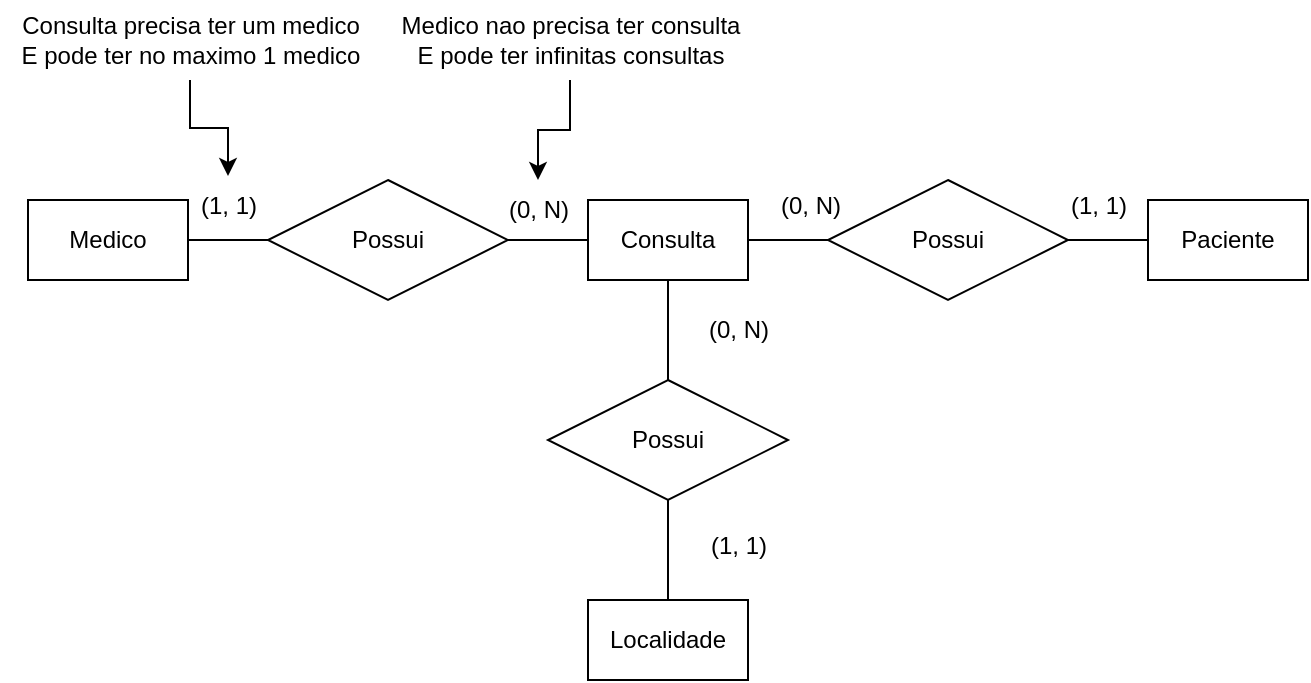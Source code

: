 <mxfile version="26.2.4" pages="3">
  <diagram name="Modelo Conceitual " id="J8-NPSaki1q0BmcJZ0uH">
    <mxGraphModel dx="1044" dy="608" grid="1" gridSize="10" guides="1" tooltips="1" connect="1" arrows="1" fold="1" page="1" pageScale="1" pageWidth="827" pageHeight="1169" math="0" shadow="0">
      <root>
        <mxCell id="0" />
        <mxCell id="1" parent="0" />
        <mxCell id="csv1PI0MtgJF5nKX8j9s-2" value="Medico" style="whiteSpace=wrap;html=1;align=center;" parent="1" vertex="1">
          <mxGeometry x="94" y="210" width="80" height="40" as="geometry" />
        </mxCell>
        <mxCell id="csv1PI0MtgJF5nKX8j9s-4" value="Paciente" style="whiteSpace=wrap;html=1;align=center;" parent="1" vertex="1">
          <mxGeometry x="654" y="210" width="80" height="40" as="geometry" />
        </mxCell>
        <mxCell id="csv1PI0MtgJF5nKX8j9s-10" value="" style="edgeStyle=orthogonalEdgeStyle;rounded=0;orthogonalLoop=1;jettySize=auto;html=1;endArrow=none;startFill=0;" parent="1" source="csv1PI0MtgJF5nKX8j9s-5" target="csv1PI0MtgJF5nKX8j9s-7" edge="1">
          <mxGeometry relative="1" as="geometry" />
        </mxCell>
        <mxCell id="csv1PI0MtgJF5nKX8j9s-16" value="" style="edgeStyle=orthogonalEdgeStyle;rounded=0;orthogonalLoop=1;jettySize=auto;html=1;endArrow=none;startFill=0;" parent="1" source="csv1PI0MtgJF5nKX8j9s-5" target="csv1PI0MtgJF5nKX8j9s-14" edge="1">
          <mxGeometry relative="1" as="geometry" />
        </mxCell>
        <mxCell id="csv1PI0MtgJF5nKX8j9s-5" value="Consulta" style="whiteSpace=wrap;html=1;align=center;" parent="1" vertex="1">
          <mxGeometry x="374" y="210" width="80" height="40" as="geometry" />
        </mxCell>
        <mxCell id="csv1PI0MtgJF5nKX8j9s-19" value="" style="edgeStyle=orthogonalEdgeStyle;rounded=0;orthogonalLoop=1;jettySize=auto;html=1;endArrow=none;startFill=0;" parent="1" source="csv1PI0MtgJF5nKX8j9s-6" target="csv1PI0MtgJF5nKX8j9s-18" edge="1">
          <mxGeometry relative="1" as="geometry" />
        </mxCell>
        <mxCell id="csv1PI0MtgJF5nKX8j9s-6" value="Localidade" style="whiteSpace=wrap;html=1;align=center;" parent="1" vertex="1">
          <mxGeometry x="374" y="410" width="80" height="40" as="geometry" />
        </mxCell>
        <mxCell id="csv1PI0MtgJF5nKX8j9s-11" value="" style="edgeStyle=orthogonalEdgeStyle;rounded=0;orthogonalLoop=1;jettySize=auto;html=1;endArrow=none;startFill=0;endFill=1;" parent="1" source="csv1PI0MtgJF5nKX8j9s-7" target="csv1PI0MtgJF5nKX8j9s-2" edge="1">
          <mxGeometry relative="1" as="geometry" />
        </mxCell>
        <mxCell id="csv1PI0MtgJF5nKX8j9s-7" value="Possui" style="shape=rhombus;perimeter=rhombusPerimeter;whiteSpace=wrap;html=1;align=center;" parent="1" vertex="1">
          <mxGeometry x="214" y="200" width="120" height="60" as="geometry" />
        </mxCell>
        <mxCell id="csv1PI0MtgJF5nKX8j9s-17" value="" style="edgeStyle=orthogonalEdgeStyle;rounded=0;orthogonalLoop=1;jettySize=auto;html=1;endArrow=none;startFill=0;" parent="1" source="csv1PI0MtgJF5nKX8j9s-14" target="csv1PI0MtgJF5nKX8j9s-4" edge="1">
          <mxGeometry relative="1" as="geometry" />
        </mxCell>
        <mxCell id="csv1PI0MtgJF5nKX8j9s-14" value="Possui" style="shape=rhombus;perimeter=rhombusPerimeter;whiteSpace=wrap;html=1;align=center;" parent="1" vertex="1">
          <mxGeometry x="494" y="200" width="120" height="60" as="geometry" />
        </mxCell>
        <mxCell id="csv1PI0MtgJF5nKX8j9s-15" style="edgeStyle=orthogonalEdgeStyle;rounded=0;orthogonalLoop=1;jettySize=auto;html=1;exitX=0.5;exitY=1;exitDx=0;exitDy=0;" parent="1" source="csv1PI0MtgJF5nKX8j9s-4" target="csv1PI0MtgJF5nKX8j9s-4" edge="1">
          <mxGeometry relative="1" as="geometry" />
        </mxCell>
        <mxCell id="csv1PI0MtgJF5nKX8j9s-20" value="" style="edgeStyle=orthogonalEdgeStyle;rounded=0;orthogonalLoop=1;jettySize=auto;html=1;endArrow=none;startFill=0;" parent="1" source="csv1PI0MtgJF5nKX8j9s-18" target="csv1PI0MtgJF5nKX8j9s-5" edge="1">
          <mxGeometry relative="1" as="geometry" />
        </mxCell>
        <mxCell id="csv1PI0MtgJF5nKX8j9s-18" value="Possui" style="shape=rhombus;perimeter=rhombusPerimeter;whiteSpace=wrap;html=1;align=center;" parent="1" vertex="1">
          <mxGeometry x="354" y="300" width="120" height="60" as="geometry" />
        </mxCell>
        <mxCell id="csv1PI0MtgJF5nKX8j9s-22" value="(1, 1)" style="text;html=1;align=center;verticalAlign=middle;resizable=0;points=[];autosize=1;strokeColor=none;fillColor=none;" parent="1" vertex="1">
          <mxGeometry x="169" y="198" width="50" height="30" as="geometry" />
        </mxCell>
        <mxCell id="csv1PI0MtgJF5nKX8j9s-23" value="(0, N)" style="text;html=1;align=center;verticalAlign=middle;resizable=0;points=[];autosize=1;strokeColor=none;fillColor=none;" parent="1" vertex="1">
          <mxGeometry x="324" y="200" width="50" height="30" as="geometry" />
        </mxCell>
        <mxCell id="-IH-O-VBfvxkXktAvxhu-2" value="" style="edgeStyle=orthogonalEdgeStyle;rounded=0;orthogonalLoop=1;jettySize=auto;html=1;" edge="1" parent="1" source="csv1PI0MtgJF5nKX8j9s-24" target="csv1PI0MtgJF5nKX8j9s-22">
          <mxGeometry relative="1" as="geometry" />
        </mxCell>
        <mxCell id="csv1PI0MtgJF5nKX8j9s-24" value="Consulta precisa ter um medico&lt;div&gt;E pode ter no maximo 1 medico&lt;/div&gt;" style="text;html=1;align=center;verticalAlign=middle;resizable=0;points=[];autosize=1;strokeColor=none;fillColor=none;" parent="1" vertex="1">
          <mxGeometry x="80" y="110" width="190" height="40" as="geometry" />
        </mxCell>
        <mxCell id="-IH-O-VBfvxkXktAvxhu-4" value="" style="edgeStyle=orthogonalEdgeStyle;rounded=0;orthogonalLoop=1;jettySize=auto;html=1;" edge="1" parent="1" source="csv1PI0MtgJF5nKX8j9s-25" target="csv1PI0MtgJF5nKX8j9s-23">
          <mxGeometry relative="1" as="geometry" />
        </mxCell>
        <mxCell id="csv1PI0MtgJF5nKX8j9s-25" value="Medico nao precisa ter consulta&lt;div&gt;E pode ter infinitas consultas&lt;/div&gt;" style="text;html=1;align=center;verticalAlign=middle;resizable=0;points=[];autosize=1;strokeColor=none;fillColor=none;" parent="1" vertex="1">
          <mxGeometry x="270" y="110" width="190" height="40" as="geometry" />
        </mxCell>
        <mxCell id="csv1PI0MtgJF5nKX8j9s-26" value="(1, 1)" style="text;html=1;align=center;verticalAlign=middle;resizable=0;points=[];autosize=1;strokeColor=none;fillColor=none;" parent="1" vertex="1">
          <mxGeometry x="604" y="198" width="50" height="30" as="geometry" />
        </mxCell>
        <mxCell id="csv1PI0MtgJF5nKX8j9s-28" value="(0, N)" style="text;html=1;align=center;verticalAlign=middle;resizable=0;points=[];autosize=1;strokeColor=none;fillColor=none;" parent="1" vertex="1">
          <mxGeometry x="460" y="198" width="50" height="30" as="geometry" />
        </mxCell>
        <mxCell id="csv1PI0MtgJF5nKX8j9s-29" value="(0, N)" style="text;html=1;align=center;verticalAlign=middle;resizable=0;points=[];autosize=1;strokeColor=none;fillColor=none;" parent="1" vertex="1">
          <mxGeometry x="424" y="260" width="50" height="30" as="geometry" />
        </mxCell>
        <mxCell id="csv1PI0MtgJF5nKX8j9s-30" value="(1, 1)" style="text;html=1;align=center;verticalAlign=middle;resizable=0;points=[];autosize=1;strokeColor=none;fillColor=none;" parent="1" vertex="1">
          <mxGeometry x="424" y="368" width="50" height="30" as="geometry" />
        </mxCell>
      </root>
    </mxGraphModel>
  </diagram>
  <diagram id="7_J1uimldzyK4QimDBlw" name="Modelo Lógico ">
    <mxGraphModel dx="1044" dy="608" grid="1" gridSize="10" guides="1" tooltips="1" connect="1" arrows="1" fold="1" page="1" pageScale="1" pageWidth="827" pageHeight="1169" math="0" shadow="0">
      <root>
        <mxCell id="0" />
        <mxCell id="1" parent="0" />
        <mxCell id="QOFt4ww9GOo5o9IArMJ1-1" value="Medico" style="shape=table;startSize=30;container=1;collapsible=1;childLayout=tableLayout;fixedRows=1;rowLines=0;fontStyle=1;align=center;resizeLast=1;html=1;" parent="1" vertex="1">
          <mxGeometry x="40" y="40" width="200" height="180" as="geometry" />
        </mxCell>
        <mxCell id="QOFt4ww9GOo5o9IArMJ1-2" value="" style="shape=tableRow;horizontal=0;startSize=0;swimlaneHead=0;swimlaneBody=0;fillColor=none;collapsible=0;dropTarget=0;points=[[0,0.5],[1,0.5]];portConstraint=eastwest;top=0;left=0;right=0;bottom=1;" parent="QOFt4ww9GOo5o9IArMJ1-1" vertex="1">
          <mxGeometry y="30" width="200" height="30" as="geometry" />
        </mxCell>
        <mxCell id="QOFt4ww9GOo5o9IArMJ1-3" value="PK" style="shape=partialRectangle;connectable=0;fillColor=none;top=0;left=0;bottom=0;right=0;fontStyle=1;overflow=hidden;whiteSpace=wrap;html=1;" parent="QOFt4ww9GOo5o9IArMJ1-2" vertex="1">
          <mxGeometry width="30" height="30" as="geometry">
            <mxRectangle width="30" height="30" as="alternateBounds" />
          </mxGeometry>
        </mxCell>
        <mxCell id="QOFt4ww9GOo5o9IArMJ1-4" value="IDMedico" style="shape=partialRectangle;connectable=0;fillColor=none;top=0;left=0;bottom=0;right=0;align=left;spacingLeft=6;fontStyle=5;overflow=hidden;whiteSpace=wrap;html=1;" parent="QOFt4ww9GOo5o9IArMJ1-2" vertex="1">
          <mxGeometry x="30" width="170" height="30" as="geometry">
            <mxRectangle width="170" height="30" as="alternateBounds" />
          </mxGeometry>
        </mxCell>
        <mxCell id="QOFt4ww9GOo5o9IArMJ1-5" value="" style="shape=tableRow;horizontal=0;startSize=0;swimlaneHead=0;swimlaneBody=0;fillColor=none;collapsible=0;dropTarget=0;points=[[0,0.5],[1,0.5]];portConstraint=eastwest;top=0;left=0;right=0;bottom=0;" parent="QOFt4ww9GOo5o9IArMJ1-1" vertex="1">
          <mxGeometry y="60" width="200" height="30" as="geometry" />
        </mxCell>
        <mxCell id="QOFt4ww9GOo5o9IArMJ1-6" value="" style="shape=partialRectangle;connectable=0;fillColor=none;top=0;left=0;bottom=0;right=0;editable=1;overflow=hidden;whiteSpace=wrap;html=1;" parent="QOFt4ww9GOo5o9IArMJ1-5" vertex="1">
          <mxGeometry width="30" height="30" as="geometry">
            <mxRectangle width="30" height="30" as="alternateBounds" />
          </mxGeometry>
        </mxCell>
        <mxCell id="QOFt4ww9GOo5o9IArMJ1-7" value="Nome&lt;span style=&quot;white-space: pre;&quot;&gt;&#x9;&lt;/span&gt;" style="shape=partialRectangle;connectable=0;fillColor=none;top=0;left=0;bottom=0;right=0;align=left;spacingLeft=6;overflow=hidden;whiteSpace=wrap;html=1;" parent="QOFt4ww9GOo5o9IArMJ1-5" vertex="1">
          <mxGeometry x="30" width="170" height="30" as="geometry">
            <mxRectangle width="170" height="30" as="alternateBounds" />
          </mxGeometry>
        </mxCell>
        <mxCell id="QOFt4ww9GOo5o9IArMJ1-8" value="" style="shape=tableRow;horizontal=0;startSize=0;swimlaneHead=0;swimlaneBody=0;fillColor=none;collapsible=0;dropTarget=0;points=[[0,0.5],[1,0.5]];portConstraint=eastwest;top=0;left=0;right=0;bottom=0;" parent="QOFt4ww9GOo5o9IArMJ1-1" vertex="1">
          <mxGeometry y="90" width="200" height="30" as="geometry" />
        </mxCell>
        <mxCell id="QOFt4ww9GOo5o9IArMJ1-9" value="" style="shape=partialRectangle;connectable=0;fillColor=none;top=0;left=0;bottom=0;right=0;editable=1;overflow=hidden;whiteSpace=wrap;html=1;" parent="QOFt4ww9GOo5o9IArMJ1-8" vertex="1">
          <mxGeometry width="30" height="30" as="geometry">
            <mxRectangle width="30" height="30" as="alternateBounds" />
          </mxGeometry>
        </mxCell>
        <mxCell id="QOFt4ww9GOo5o9IArMJ1-10" value="CRM" style="shape=partialRectangle;connectable=0;fillColor=none;top=0;left=0;bottom=0;right=0;align=left;spacingLeft=6;overflow=hidden;whiteSpace=wrap;html=1;" parent="QOFt4ww9GOo5o9IArMJ1-8" vertex="1">
          <mxGeometry x="30" width="170" height="30" as="geometry">
            <mxRectangle width="170" height="30" as="alternateBounds" />
          </mxGeometry>
        </mxCell>
        <mxCell id="QOFt4ww9GOo5o9IArMJ1-11" value="" style="shape=tableRow;horizontal=0;startSize=0;swimlaneHead=0;swimlaneBody=0;fillColor=none;collapsible=0;dropTarget=0;points=[[0,0.5],[1,0.5]];portConstraint=eastwest;top=0;left=0;right=0;bottom=0;" parent="QOFt4ww9GOo5o9IArMJ1-1" vertex="1">
          <mxGeometry y="120" width="200" height="30" as="geometry" />
        </mxCell>
        <mxCell id="QOFt4ww9GOo5o9IArMJ1-12" value="" style="shape=partialRectangle;connectable=0;fillColor=none;top=0;left=0;bottom=0;right=0;editable=1;overflow=hidden;whiteSpace=wrap;html=1;" parent="QOFt4ww9GOo5o9IArMJ1-11" vertex="1">
          <mxGeometry width="30" height="30" as="geometry">
            <mxRectangle width="30" height="30" as="alternateBounds" />
          </mxGeometry>
        </mxCell>
        <mxCell id="QOFt4ww9GOo5o9IArMJ1-13" value="Especialidade" style="shape=partialRectangle;connectable=0;fillColor=none;top=0;left=0;bottom=0;right=0;align=left;spacingLeft=6;overflow=hidden;whiteSpace=wrap;html=1;" parent="QOFt4ww9GOo5o9IArMJ1-11" vertex="1">
          <mxGeometry x="30" width="170" height="30" as="geometry">
            <mxRectangle width="170" height="30" as="alternateBounds" />
          </mxGeometry>
        </mxCell>
        <mxCell id="QOFt4ww9GOo5o9IArMJ1-40" value="" style="shape=tableRow;horizontal=0;startSize=0;swimlaneHead=0;swimlaneBody=0;fillColor=none;collapsible=0;dropTarget=0;points=[[0,0.5],[1,0.5]];portConstraint=eastwest;top=0;left=0;right=0;bottom=0;" parent="QOFt4ww9GOo5o9IArMJ1-1" vertex="1">
          <mxGeometry y="150" width="200" height="30" as="geometry" />
        </mxCell>
        <mxCell id="QOFt4ww9GOo5o9IArMJ1-41" value="" style="shape=partialRectangle;connectable=0;fillColor=none;top=0;left=0;bottom=0;right=0;editable=1;overflow=hidden;whiteSpace=wrap;html=1;" parent="QOFt4ww9GOo5o9IArMJ1-40" vertex="1">
          <mxGeometry width="30" height="30" as="geometry">
            <mxRectangle width="30" height="30" as="alternateBounds" />
          </mxGeometry>
        </mxCell>
        <mxCell id="QOFt4ww9GOo5o9IArMJ1-42" value="HorarioTrabalho" style="shape=partialRectangle;connectable=0;fillColor=none;top=0;left=0;bottom=0;right=0;align=left;spacingLeft=6;overflow=hidden;whiteSpace=wrap;html=1;" parent="QOFt4ww9GOo5o9IArMJ1-40" vertex="1">
          <mxGeometry x="30" width="170" height="30" as="geometry">
            <mxRectangle width="170" height="30" as="alternateBounds" />
          </mxGeometry>
        </mxCell>
        <mxCell id="QOFt4ww9GOo5o9IArMJ1-139" value="Consulta" style="shape=table;startSize=30;container=1;collapsible=1;childLayout=tableLayout;fixedRows=1;rowLines=0;fontStyle=1;align=center;resizeLast=1;html=1;" parent="1" vertex="1">
          <mxGeometry x="313" y="40" width="200" height="210" as="geometry" />
        </mxCell>
        <mxCell id="QOFt4ww9GOo5o9IArMJ1-140" value="" style="shape=tableRow;horizontal=0;startSize=0;swimlaneHead=0;swimlaneBody=0;fillColor=none;collapsible=0;dropTarget=0;points=[[0,0.5],[1,0.5]];portConstraint=eastwest;top=0;left=0;right=0;bottom=1;" parent="QOFt4ww9GOo5o9IArMJ1-139" vertex="1">
          <mxGeometry y="30" width="200" height="30" as="geometry" />
        </mxCell>
        <mxCell id="QOFt4ww9GOo5o9IArMJ1-141" value="PK" style="shape=partialRectangle;connectable=0;fillColor=none;top=0;left=0;bottom=0;right=0;fontStyle=1;overflow=hidden;whiteSpace=wrap;html=1;" parent="QOFt4ww9GOo5o9IArMJ1-140" vertex="1">
          <mxGeometry width="30" height="30" as="geometry">
            <mxRectangle width="30" height="30" as="alternateBounds" />
          </mxGeometry>
        </mxCell>
        <mxCell id="QOFt4ww9GOo5o9IArMJ1-142" value="IDConsulta" style="shape=partialRectangle;connectable=0;fillColor=none;top=0;left=0;bottom=0;right=0;align=left;spacingLeft=6;fontStyle=5;overflow=hidden;whiteSpace=wrap;html=1;" parent="QOFt4ww9GOo5o9IArMJ1-140" vertex="1">
          <mxGeometry x="30" width="170" height="30" as="geometry">
            <mxRectangle width="170" height="30" as="alternateBounds" />
          </mxGeometry>
        </mxCell>
        <mxCell id="QOFt4ww9GOo5o9IArMJ1-143" value="" style="shape=tableRow;horizontal=0;startSize=0;swimlaneHead=0;swimlaneBody=0;fillColor=none;collapsible=0;dropTarget=0;points=[[0,0.5],[1,0.5]];portConstraint=eastwest;top=0;left=0;right=0;bottom=0;" parent="QOFt4ww9GOo5o9IArMJ1-139" vertex="1">
          <mxGeometry y="60" width="200" height="30" as="geometry" />
        </mxCell>
        <mxCell id="QOFt4ww9GOo5o9IArMJ1-144" value="" style="shape=partialRectangle;connectable=0;fillColor=none;top=0;left=0;bottom=0;right=0;editable=1;overflow=hidden;whiteSpace=wrap;html=1;" parent="QOFt4ww9GOo5o9IArMJ1-143" vertex="1">
          <mxGeometry width="30" height="30" as="geometry">
            <mxRectangle width="30" height="30" as="alternateBounds" />
          </mxGeometry>
        </mxCell>
        <mxCell id="QOFt4ww9GOo5o9IArMJ1-145" value="Horario" style="shape=partialRectangle;connectable=0;fillColor=none;top=0;left=0;bottom=0;right=0;align=left;spacingLeft=6;overflow=hidden;whiteSpace=wrap;html=1;" parent="QOFt4ww9GOo5o9IArMJ1-143" vertex="1">
          <mxGeometry x="30" width="170" height="30" as="geometry">
            <mxRectangle width="170" height="30" as="alternateBounds" />
          </mxGeometry>
        </mxCell>
        <mxCell id="QOFt4ww9GOo5o9IArMJ1-146" value="" style="shape=tableRow;horizontal=0;startSize=0;swimlaneHead=0;swimlaneBody=0;fillColor=none;collapsible=0;dropTarget=0;points=[[0,0.5],[1,0.5]];portConstraint=eastwest;top=0;left=0;right=0;bottom=0;" parent="QOFt4ww9GOo5o9IArMJ1-139" vertex="1">
          <mxGeometry y="90" width="200" height="30" as="geometry" />
        </mxCell>
        <mxCell id="QOFt4ww9GOo5o9IArMJ1-147" value="" style="shape=partialRectangle;connectable=0;fillColor=none;top=0;left=0;bottom=0;right=0;editable=1;overflow=hidden;whiteSpace=wrap;html=1;" parent="QOFt4ww9GOo5o9IArMJ1-146" vertex="1">
          <mxGeometry width="30" height="30" as="geometry">
            <mxRectangle width="30" height="30" as="alternateBounds" />
          </mxGeometry>
        </mxCell>
        <mxCell id="QOFt4ww9GOo5o9IArMJ1-148" value="Data" style="shape=partialRectangle;connectable=0;fillColor=none;top=0;left=0;bottom=0;right=0;align=left;spacingLeft=6;overflow=hidden;whiteSpace=wrap;html=1;" parent="QOFt4ww9GOo5o9IArMJ1-146" vertex="1">
          <mxGeometry x="30" width="170" height="30" as="geometry">
            <mxRectangle width="170" height="30" as="alternateBounds" />
          </mxGeometry>
        </mxCell>
        <mxCell id="QOFt4ww9GOo5o9IArMJ1-216" value="" style="shape=tableRow;horizontal=0;startSize=0;swimlaneHead=0;swimlaneBody=0;fillColor=none;collapsible=0;dropTarget=0;points=[[0,0.5],[1,0.5]];portConstraint=eastwest;top=0;left=0;right=0;bottom=1;" parent="QOFt4ww9GOo5o9IArMJ1-139" vertex="1">
          <mxGeometry y="120" width="200" height="30" as="geometry" />
        </mxCell>
        <mxCell id="QOFt4ww9GOo5o9IArMJ1-217" value="FK" style="shape=partialRectangle;connectable=0;fillColor=none;top=0;left=0;bottom=0;right=0;fontStyle=1;overflow=hidden;whiteSpace=wrap;html=1;" parent="QOFt4ww9GOo5o9IArMJ1-216" vertex="1">
          <mxGeometry width="30" height="30" as="geometry">
            <mxRectangle width="30" height="30" as="alternateBounds" />
          </mxGeometry>
        </mxCell>
        <mxCell id="QOFt4ww9GOo5o9IArMJ1-218" value="IDMedico" style="shape=partialRectangle;connectable=0;fillColor=none;top=0;left=0;bottom=0;right=0;align=left;spacingLeft=6;fontStyle=5;overflow=hidden;whiteSpace=wrap;html=1;" parent="QOFt4ww9GOo5o9IArMJ1-216" vertex="1">
          <mxGeometry x="30" width="170" height="30" as="geometry">
            <mxRectangle width="170" height="30" as="alternateBounds" />
          </mxGeometry>
        </mxCell>
        <mxCell id="QOFt4ww9GOo5o9IArMJ1-232" value="" style="shape=tableRow;horizontal=0;startSize=0;swimlaneHead=0;swimlaneBody=0;fillColor=none;collapsible=0;dropTarget=0;points=[[0,0.5],[1,0.5]];portConstraint=eastwest;top=0;left=0;right=0;bottom=1;" parent="QOFt4ww9GOo5o9IArMJ1-139" vertex="1">
          <mxGeometry y="150" width="200" height="30" as="geometry" />
        </mxCell>
        <mxCell id="QOFt4ww9GOo5o9IArMJ1-233" value="FK" style="shape=partialRectangle;connectable=0;fillColor=none;top=0;left=0;bottom=0;right=0;fontStyle=1;overflow=hidden;whiteSpace=wrap;html=1;" parent="QOFt4ww9GOo5o9IArMJ1-232" vertex="1">
          <mxGeometry width="30" height="30" as="geometry">
            <mxRectangle width="30" height="30" as="alternateBounds" />
          </mxGeometry>
        </mxCell>
        <mxCell id="QOFt4ww9GOo5o9IArMJ1-234" value="IDPaciente" style="shape=partialRectangle;connectable=0;fillColor=none;top=0;left=0;bottom=0;right=0;align=left;spacingLeft=6;fontStyle=5;overflow=hidden;whiteSpace=wrap;html=1;" parent="QOFt4ww9GOo5o9IArMJ1-232" vertex="1">
          <mxGeometry x="30" width="170" height="30" as="geometry">
            <mxRectangle width="170" height="30" as="alternateBounds" />
          </mxGeometry>
        </mxCell>
        <mxCell id="QOFt4ww9GOo5o9IArMJ1-235" value="" style="shape=tableRow;horizontal=0;startSize=0;swimlaneHead=0;swimlaneBody=0;fillColor=none;collapsible=0;dropTarget=0;points=[[0,0.5],[1,0.5]];portConstraint=eastwest;top=0;left=0;right=0;bottom=1;" parent="QOFt4ww9GOo5o9IArMJ1-139" vertex="1">
          <mxGeometry y="180" width="200" height="30" as="geometry" />
        </mxCell>
        <mxCell id="QOFt4ww9GOo5o9IArMJ1-236" value="FK" style="shape=partialRectangle;connectable=0;fillColor=none;top=0;left=0;bottom=0;right=0;fontStyle=1;overflow=hidden;whiteSpace=wrap;html=1;" parent="QOFt4ww9GOo5o9IArMJ1-235" vertex="1">
          <mxGeometry width="30" height="30" as="geometry">
            <mxRectangle width="30" height="30" as="alternateBounds" />
          </mxGeometry>
        </mxCell>
        <mxCell id="QOFt4ww9GOo5o9IArMJ1-237" value="IDLocalidade" style="shape=partialRectangle;connectable=0;fillColor=none;top=0;left=0;bottom=0;right=0;align=left;spacingLeft=6;fontStyle=5;overflow=hidden;whiteSpace=wrap;html=1;" parent="QOFt4ww9GOo5o9IArMJ1-235" vertex="1">
          <mxGeometry x="30" width="170" height="30" as="geometry">
            <mxRectangle width="170" height="30" as="alternateBounds" />
          </mxGeometry>
        </mxCell>
        <mxCell id="QOFt4ww9GOo5o9IArMJ1-155" value="Paciente" style="shape=table;startSize=30;container=1;collapsible=1;childLayout=tableLayout;fixedRows=1;rowLines=0;fontStyle=1;align=center;resizeLast=1;html=1;" parent="1" vertex="1">
          <mxGeometry x="600" y="40" width="200" height="240" as="geometry" />
        </mxCell>
        <mxCell id="QOFt4ww9GOo5o9IArMJ1-156" value="" style="shape=tableRow;horizontal=0;startSize=0;swimlaneHead=0;swimlaneBody=0;fillColor=none;collapsible=0;dropTarget=0;points=[[0,0.5],[1,0.5]];portConstraint=eastwest;top=0;left=0;right=0;bottom=1;" parent="QOFt4ww9GOo5o9IArMJ1-155" vertex="1">
          <mxGeometry y="30" width="200" height="30" as="geometry" />
        </mxCell>
        <mxCell id="QOFt4ww9GOo5o9IArMJ1-157" value="PK" style="shape=partialRectangle;connectable=0;fillColor=none;top=0;left=0;bottom=0;right=0;fontStyle=1;overflow=hidden;whiteSpace=wrap;html=1;" parent="QOFt4ww9GOo5o9IArMJ1-156" vertex="1">
          <mxGeometry width="30" height="30" as="geometry">
            <mxRectangle width="30" height="30" as="alternateBounds" />
          </mxGeometry>
        </mxCell>
        <mxCell id="QOFt4ww9GOo5o9IArMJ1-158" value="IDPaciente" style="shape=partialRectangle;connectable=0;fillColor=none;top=0;left=0;bottom=0;right=0;align=left;spacingLeft=6;fontStyle=5;overflow=hidden;whiteSpace=wrap;html=1;" parent="QOFt4ww9GOo5o9IArMJ1-156" vertex="1">
          <mxGeometry x="30" width="170" height="30" as="geometry">
            <mxRectangle width="170" height="30" as="alternateBounds" />
          </mxGeometry>
        </mxCell>
        <mxCell id="QOFt4ww9GOo5o9IArMJ1-159" value="" style="shape=tableRow;horizontal=0;startSize=0;swimlaneHead=0;swimlaneBody=0;fillColor=none;collapsible=0;dropTarget=0;points=[[0,0.5],[1,0.5]];portConstraint=eastwest;top=0;left=0;right=0;bottom=0;" parent="QOFt4ww9GOo5o9IArMJ1-155" vertex="1">
          <mxGeometry y="60" width="200" height="30" as="geometry" />
        </mxCell>
        <mxCell id="QOFt4ww9GOo5o9IArMJ1-160" value="" style="shape=partialRectangle;connectable=0;fillColor=none;top=0;left=0;bottom=0;right=0;editable=1;overflow=hidden;whiteSpace=wrap;html=1;" parent="QOFt4ww9GOo5o9IArMJ1-159" vertex="1">
          <mxGeometry width="30" height="30" as="geometry">
            <mxRectangle width="30" height="30" as="alternateBounds" />
          </mxGeometry>
        </mxCell>
        <mxCell id="QOFt4ww9GOo5o9IArMJ1-161" value="Nome&lt;span style=&quot;white-space: pre;&quot;&gt;&#x9;&lt;/span&gt;" style="shape=partialRectangle;connectable=0;fillColor=none;top=0;left=0;bottom=0;right=0;align=left;spacingLeft=6;overflow=hidden;whiteSpace=wrap;html=1;" parent="QOFt4ww9GOo5o9IArMJ1-159" vertex="1">
          <mxGeometry x="30" width="170" height="30" as="geometry">
            <mxRectangle width="170" height="30" as="alternateBounds" />
          </mxGeometry>
        </mxCell>
        <mxCell id="QOFt4ww9GOo5o9IArMJ1-162" value="" style="shape=tableRow;horizontal=0;startSize=0;swimlaneHead=0;swimlaneBody=0;fillColor=none;collapsible=0;dropTarget=0;points=[[0,0.5],[1,0.5]];portConstraint=eastwest;top=0;left=0;right=0;bottom=0;" parent="QOFt4ww9GOo5o9IArMJ1-155" vertex="1">
          <mxGeometry y="90" width="200" height="30" as="geometry" />
        </mxCell>
        <mxCell id="QOFt4ww9GOo5o9IArMJ1-163" value="" style="shape=partialRectangle;connectable=0;fillColor=none;top=0;left=0;bottom=0;right=0;editable=1;overflow=hidden;whiteSpace=wrap;html=1;" parent="QOFt4ww9GOo5o9IArMJ1-162" vertex="1">
          <mxGeometry width="30" height="30" as="geometry">
            <mxRectangle width="30" height="30" as="alternateBounds" />
          </mxGeometry>
        </mxCell>
        <mxCell id="QOFt4ww9GOo5o9IArMJ1-164" value="CPF" style="shape=partialRectangle;connectable=0;fillColor=none;top=0;left=0;bottom=0;right=0;align=left;spacingLeft=6;overflow=hidden;whiteSpace=wrap;html=1;" parent="QOFt4ww9GOo5o9IArMJ1-162" vertex="1">
          <mxGeometry x="30" width="170" height="30" as="geometry">
            <mxRectangle width="170" height="30" as="alternateBounds" />
          </mxGeometry>
        </mxCell>
        <mxCell id="QOFt4ww9GOo5o9IArMJ1-165" value="" style="shape=tableRow;horizontal=0;startSize=0;swimlaneHead=0;swimlaneBody=0;fillColor=none;collapsible=0;dropTarget=0;points=[[0,0.5],[1,0.5]];portConstraint=eastwest;top=0;left=0;right=0;bottom=0;" parent="QOFt4ww9GOo5o9IArMJ1-155" vertex="1">
          <mxGeometry y="120" width="200" height="30" as="geometry" />
        </mxCell>
        <mxCell id="QOFt4ww9GOo5o9IArMJ1-166" value="" style="shape=partialRectangle;connectable=0;fillColor=none;top=0;left=0;bottom=0;right=0;editable=1;overflow=hidden;whiteSpace=wrap;html=1;" parent="QOFt4ww9GOo5o9IArMJ1-165" vertex="1">
          <mxGeometry width="30" height="30" as="geometry">
            <mxRectangle width="30" height="30" as="alternateBounds" />
          </mxGeometry>
        </mxCell>
        <mxCell id="QOFt4ww9GOo5o9IArMJ1-167" value="Convenio" style="shape=partialRectangle;connectable=0;fillColor=none;top=0;left=0;bottom=0;right=0;align=left;spacingLeft=6;overflow=hidden;whiteSpace=wrap;html=1;" parent="QOFt4ww9GOo5o9IArMJ1-165" vertex="1">
          <mxGeometry x="30" width="170" height="30" as="geometry">
            <mxRectangle width="170" height="30" as="alternateBounds" />
          </mxGeometry>
        </mxCell>
        <mxCell id="QOFt4ww9GOo5o9IArMJ1-168" value="" style="shape=tableRow;horizontal=0;startSize=0;swimlaneHead=0;swimlaneBody=0;fillColor=none;collapsible=0;dropTarget=0;points=[[0,0.5],[1,0.5]];portConstraint=eastwest;top=0;left=0;right=0;bottom=0;" parent="QOFt4ww9GOo5o9IArMJ1-155" vertex="1">
          <mxGeometry y="150" width="200" height="30" as="geometry" />
        </mxCell>
        <mxCell id="QOFt4ww9GOo5o9IArMJ1-169" value="" style="shape=partialRectangle;connectable=0;fillColor=none;top=0;left=0;bottom=0;right=0;editable=1;overflow=hidden;whiteSpace=wrap;html=1;" parent="QOFt4ww9GOo5o9IArMJ1-168" vertex="1">
          <mxGeometry width="30" height="30" as="geometry">
            <mxRectangle width="30" height="30" as="alternateBounds" />
          </mxGeometry>
        </mxCell>
        <mxCell id="QOFt4ww9GOo5o9IArMJ1-170" value="Endereco" style="shape=partialRectangle;connectable=0;fillColor=none;top=0;left=0;bottom=0;right=0;align=left;spacingLeft=6;overflow=hidden;whiteSpace=wrap;html=1;" parent="QOFt4ww9GOo5o9IArMJ1-168" vertex="1">
          <mxGeometry x="30" width="170" height="30" as="geometry">
            <mxRectangle width="170" height="30" as="alternateBounds" />
          </mxGeometry>
        </mxCell>
        <mxCell id="QOFt4ww9GOo5o9IArMJ1-203" value="" style="shape=tableRow;horizontal=0;startSize=0;swimlaneHead=0;swimlaneBody=0;fillColor=none;collapsible=0;dropTarget=0;points=[[0,0.5],[1,0.5]];portConstraint=eastwest;top=0;left=0;right=0;bottom=0;" parent="QOFt4ww9GOo5o9IArMJ1-155" vertex="1">
          <mxGeometry y="180" width="200" height="30" as="geometry" />
        </mxCell>
        <mxCell id="QOFt4ww9GOo5o9IArMJ1-204" value="" style="shape=partialRectangle;connectable=0;fillColor=none;top=0;left=0;bottom=0;right=0;editable=1;overflow=hidden;whiteSpace=wrap;html=1;" parent="QOFt4ww9GOo5o9IArMJ1-203" vertex="1">
          <mxGeometry width="30" height="30" as="geometry">
            <mxRectangle width="30" height="30" as="alternateBounds" />
          </mxGeometry>
        </mxCell>
        <mxCell id="QOFt4ww9GOo5o9IArMJ1-205" value="DataNascimento" style="shape=partialRectangle;connectable=0;fillColor=none;top=0;left=0;bottom=0;right=0;align=left;spacingLeft=6;overflow=hidden;whiteSpace=wrap;html=1;" parent="QOFt4ww9GOo5o9IArMJ1-203" vertex="1">
          <mxGeometry x="30" width="170" height="30" as="geometry">
            <mxRectangle width="170" height="30" as="alternateBounds" />
          </mxGeometry>
        </mxCell>
        <mxCell id="QOFt4ww9GOo5o9IArMJ1-206" value="" style="shape=tableRow;horizontal=0;startSize=0;swimlaneHead=0;swimlaneBody=0;fillColor=none;collapsible=0;dropTarget=0;points=[[0,0.5],[1,0.5]];portConstraint=eastwest;top=0;left=0;right=0;bottom=0;" parent="QOFt4ww9GOo5o9IArMJ1-155" vertex="1">
          <mxGeometry y="210" width="200" height="30" as="geometry" />
        </mxCell>
        <mxCell id="QOFt4ww9GOo5o9IArMJ1-207" value="" style="shape=partialRectangle;connectable=0;fillColor=none;top=0;left=0;bottom=0;right=0;editable=1;overflow=hidden;whiteSpace=wrap;html=1;" parent="QOFt4ww9GOo5o9IArMJ1-206" vertex="1">
          <mxGeometry width="30" height="30" as="geometry">
            <mxRectangle width="30" height="30" as="alternateBounds" />
          </mxGeometry>
        </mxCell>
        <mxCell id="QOFt4ww9GOo5o9IArMJ1-208" value="Sexo" style="shape=partialRectangle;connectable=0;fillColor=none;top=0;left=0;bottom=0;right=0;align=left;spacingLeft=6;overflow=hidden;whiteSpace=wrap;html=1;" parent="QOFt4ww9GOo5o9IArMJ1-206" vertex="1">
          <mxGeometry x="30" width="170" height="30" as="geometry">
            <mxRectangle width="170" height="30" as="alternateBounds" />
          </mxGeometry>
        </mxCell>
        <mxCell id="QOFt4ww9GOo5o9IArMJ1-171" value="Localidade" style="shape=table;startSize=30;container=1;collapsible=1;childLayout=tableLayout;fixedRows=1;rowLines=0;fontStyle=1;align=center;resizeLast=1;html=1;" parent="1" vertex="1">
          <mxGeometry x="313" y="290" width="200" height="210" as="geometry" />
        </mxCell>
        <mxCell id="QOFt4ww9GOo5o9IArMJ1-172" value="" style="shape=tableRow;horizontal=0;startSize=0;swimlaneHead=0;swimlaneBody=0;fillColor=none;collapsible=0;dropTarget=0;points=[[0,0.5],[1,0.5]];portConstraint=eastwest;top=0;left=0;right=0;bottom=1;" parent="QOFt4ww9GOo5o9IArMJ1-171" vertex="1">
          <mxGeometry y="30" width="200" height="30" as="geometry" />
        </mxCell>
        <mxCell id="QOFt4ww9GOo5o9IArMJ1-173" value="PK" style="shape=partialRectangle;connectable=0;fillColor=none;top=0;left=0;bottom=0;right=0;fontStyle=1;overflow=hidden;whiteSpace=wrap;html=1;" parent="QOFt4ww9GOo5o9IArMJ1-172" vertex="1">
          <mxGeometry width="30" height="30" as="geometry">
            <mxRectangle width="30" height="30" as="alternateBounds" />
          </mxGeometry>
        </mxCell>
        <mxCell id="QOFt4ww9GOo5o9IArMJ1-174" value="IDLocalidade" style="shape=partialRectangle;connectable=0;fillColor=none;top=0;left=0;bottom=0;right=0;align=left;spacingLeft=6;fontStyle=5;overflow=hidden;whiteSpace=wrap;html=1;" parent="QOFt4ww9GOo5o9IArMJ1-172" vertex="1">
          <mxGeometry x="30" width="170" height="30" as="geometry">
            <mxRectangle width="170" height="30" as="alternateBounds" />
          </mxGeometry>
        </mxCell>
        <mxCell id="QOFt4ww9GOo5o9IArMJ1-175" value="" style="shape=tableRow;horizontal=0;startSize=0;swimlaneHead=0;swimlaneBody=0;fillColor=none;collapsible=0;dropTarget=0;points=[[0,0.5],[1,0.5]];portConstraint=eastwest;top=0;left=0;right=0;bottom=0;" parent="QOFt4ww9GOo5o9IArMJ1-171" vertex="1">
          <mxGeometry y="60" width="200" height="30" as="geometry" />
        </mxCell>
        <mxCell id="QOFt4ww9GOo5o9IArMJ1-176" value="" style="shape=partialRectangle;connectable=0;fillColor=none;top=0;left=0;bottom=0;right=0;editable=1;overflow=hidden;whiteSpace=wrap;html=1;" parent="QOFt4ww9GOo5o9IArMJ1-175" vertex="1">
          <mxGeometry width="30" height="30" as="geometry">
            <mxRectangle width="30" height="30" as="alternateBounds" />
          </mxGeometry>
        </mxCell>
        <mxCell id="QOFt4ww9GOo5o9IArMJ1-177" value="Endereco" style="shape=partialRectangle;connectable=0;fillColor=none;top=0;left=0;bottom=0;right=0;align=left;spacingLeft=6;overflow=hidden;whiteSpace=wrap;html=1;" parent="QOFt4ww9GOo5o9IArMJ1-175" vertex="1">
          <mxGeometry x="30" width="170" height="30" as="geometry">
            <mxRectangle width="170" height="30" as="alternateBounds" />
          </mxGeometry>
        </mxCell>
        <mxCell id="QOFt4ww9GOo5o9IArMJ1-178" value="" style="shape=tableRow;horizontal=0;startSize=0;swimlaneHead=0;swimlaneBody=0;fillColor=none;collapsible=0;dropTarget=0;points=[[0,0.5],[1,0.5]];portConstraint=eastwest;top=0;left=0;right=0;bottom=0;" parent="QOFt4ww9GOo5o9IArMJ1-171" vertex="1">
          <mxGeometry y="90" width="200" height="30" as="geometry" />
        </mxCell>
        <mxCell id="QOFt4ww9GOo5o9IArMJ1-179" value="" style="shape=partialRectangle;connectable=0;fillColor=none;top=0;left=0;bottom=0;right=0;editable=1;overflow=hidden;whiteSpace=wrap;html=1;" parent="QOFt4ww9GOo5o9IArMJ1-178" vertex="1">
          <mxGeometry width="30" height="30" as="geometry">
            <mxRectangle width="30" height="30" as="alternateBounds" />
          </mxGeometry>
        </mxCell>
        <mxCell id="QOFt4ww9GOo5o9IArMJ1-180" value="Bairro" style="shape=partialRectangle;connectable=0;fillColor=none;top=0;left=0;bottom=0;right=0;align=left;spacingLeft=6;overflow=hidden;whiteSpace=wrap;html=1;" parent="QOFt4ww9GOo5o9IArMJ1-178" vertex="1">
          <mxGeometry x="30" width="170" height="30" as="geometry">
            <mxRectangle width="170" height="30" as="alternateBounds" />
          </mxGeometry>
        </mxCell>
        <mxCell id="QOFt4ww9GOo5o9IArMJ1-181" value="" style="shape=tableRow;horizontal=0;startSize=0;swimlaneHead=0;swimlaneBody=0;fillColor=none;collapsible=0;dropTarget=0;points=[[0,0.5],[1,0.5]];portConstraint=eastwest;top=0;left=0;right=0;bottom=0;" parent="QOFt4ww9GOo5o9IArMJ1-171" vertex="1">
          <mxGeometry y="120" width="200" height="30" as="geometry" />
        </mxCell>
        <mxCell id="QOFt4ww9GOo5o9IArMJ1-182" value="" style="shape=partialRectangle;connectable=0;fillColor=none;top=0;left=0;bottom=0;right=0;editable=1;overflow=hidden;whiteSpace=wrap;html=1;" parent="QOFt4ww9GOo5o9IArMJ1-181" vertex="1">
          <mxGeometry width="30" height="30" as="geometry">
            <mxRectangle width="30" height="30" as="alternateBounds" />
          </mxGeometry>
        </mxCell>
        <mxCell id="QOFt4ww9GOo5o9IArMJ1-183" value="Cidade" style="shape=partialRectangle;connectable=0;fillColor=none;top=0;left=0;bottom=0;right=0;align=left;spacingLeft=6;overflow=hidden;whiteSpace=wrap;html=1;" parent="QOFt4ww9GOo5o9IArMJ1-181" vertex="1">
          <mxGeometry x="30" width="170" height="30" as="geometry">
            <mxRectangle width="170" height="30" as="alternateBounds" />
          </mxGeometry>
        </mxCell>
        <mxCell id="QOFt4ww9GOo5o9IArMJ1-184" value="" style="shape=tableRow;horizontal=0;startSize=0;swimlaneHead=0;swimlaneBody=0;fillColor=none;collapsible=0;dropTarget=0;points=[[0,0.5],[1,0.5]];portConstraint=eastwest;top=0;left=0;right=0;bottom=0;" parent="QOFt4ww9GOo5o9IArMJ1-171" vertex="1">
          <mxGeometry y="150" width="200" height="30" as="geometry" />
        </mxCell>
        <mxCell id="QOFt4ww9GOo5o9IArMJ1-185" value="" style="shape=partialRectangle;connectable=0;fillColor=none;top=0;left=0;bottom=0;right=0;editable=1;overflow=hidden;whiteSpace=wrap;html=1;" parent="QOFt4ww9GOo5o9IArMJ1-184" vertex="1">
          <mxGeometry width="30" height="30" as="geometry">
            <mxRectangle width="30" height="30" as="alternateBounds" />
          </mxGeometry>
        </mxCell>
        <mxCell id="QOFt4ww9GOo5o9IArMJ1-186" value="Estado" style="shape=partialRectangle;connectable=0;fillColor=none;top=0;left=0;bottom=0;right=0;align=left;spacingLeft=6;overflow=hidden;whiteSpace=wrap;html=1;" parent="QOFt4ww9GOo5o9IArMJ1-184" vertex="1">
          <mxGeometry x="30" width="170" height="30" as="geometry">
            <mxRectangle width="170" height="30" as="alternateBounds" />
          </mxGeometry>
        </mxCell>
        <mxCell id="QOFt4ww9GOo5o9IArMJ1-212" value="" style="shape=tableRow;horizontal=0;startSize=0;swimlaneHead=0;swimlaneBody=0;fillColor=none;collapsible=0;dropTarget=0;points=[[0,0.5],[1,0.5]];portConstraint=eastwest;top=0;left=0;right=0;bottom=0;" parent="QOFt4ww9GOo5o9IArMJ1-171" vertex="1">
          <mxGeometry y="180" width="200" height="30" as="geometry" />
        </mxCell>
        <mxCell id="QOFt4ww9GOo5o9IArMJ1-213" value="" style="shape=partialRectangle;connectable=0;fillColor=none;top=0;left=0;bottom=0;right=0;editable=1;overflow=hidden;whiteSpace=wrap;html=1;" parent="QOFt4ww9GOo5o9IArMJ1-212" vertex="1">
          <mxGeometry width="30" height="30" as="geometry">
            <mxRectangle width="30" height="30" as="alternateBounds" />
          </mxGeometry>
        </mxCell>
        <mxCell id="QOFt4ww9GOo5o9IArMJ1-214" value="CEP" style="shape=partialRectangle;connectable=0;fillColor=none;top=0;left=0;bottom=0;right=0;align=left;spacingLeft=6;overflow=hidden;whiteSpace=wrap;html=1;" parent="QOFt4ww9GOo5o9IArMJ1-212" vertex="1">
          <mxGeometry x="30" width="170" height="30" as="geometry">
            <mxRectangle width="170" height="30" as="alternateBounds" />
          </mxGeometry>
        </mxCell>
        <mxCell id="QOFt4ww9GOo5o9IArMJ1-247" value="" style="edgeStyle=entityRelationEdgeStyle;fontSize=12;html=1;endArrow=ERzeroToMany;startArrow=ERmandOne;rounded=0;fontFamily=Helvetica;fontColor=default;fontStyle=5;" parent="1" source="QOFt4ww9GOo5o9IArMJ1-2" target="QOFt4ww9GOo5o9IArMJ1-216" edge="1">
          <mxGeometry width="100" height="100" relative="1" as="geometry">
            <mxPoint x="170" y="380" as="sourcePoint" />
            <mxPoint x="270" y="280" as="targetPoint" />
          </mxGeometry>
        </mxCell>
        <mxCell id="E0YsZkB5STESms2Oa5VS-1" value="" style="edgeStyle=entityRelationEdgeStyle;fontSize=12;html=1;endArrow=ERzeroToMany;startArrow=ERmandOne;rounded=0;fontFamily=Helvetica;fontColor=default;fontStyle=5;" parent="1" source="QOFt4ww9GOo5o9IArMJ1-156" target="QOFt4ww9GOo5o9IArMJ1-232" edge="1">
          <mxGeometry width="100" height="100" relative="1" as="geometry">
            <mxPoint x="180" y="440" as="sourcePoint" />
            <mxPoint x="280" y="340" as="targetPoint" />
          </mxGeometry>
        </mxCell>
        <mxCell id="E0YsZkB5STESms2Oa5VS-2" value="" style="edgeStyle=entityRelationEdgeStyle;fontSize=12;html=1;endArrow=ERzeroToMany;startArrow=ERmandOne;rounded=0;fontFamily=Helvetica;fontColor=default;fontStyle=5;entryX=1;entryY=0.5;entryDx=0;entryDy=0;exitX=1;exitY=0.5;exitDx=0;exitDy=0;" parent="1" source="QOFt4ww9GOo5o9IArMJ1-172" target="QOFt4ww9GOo5o9IArMJ1-235" edge="1">
          <mxGeometry width="100" height="100" relative="1" as="geometry">
            <mxPoint x="600" y="310" as="sourcePoint" />
            <mxPoint x="290" y="330" as="targetPoint" />
          </mxGeometry>
        </mxCell>
      </root>
    </mxGraphModel>
  </diagram>
  <diagram name="Modelo Fisico" id="CZO8FiE9pNidxjanPVTY">
    <mxGraphModel dx="1044" dy="608" grid="1" gridSize="10" guides="1" tooltips="1" connect="1" arrows="1" fold="1" page="1" pageScale="1" pageWidth="827" pageHeight="1169" math="0" shadow="0">
      <root>
        <mxCell id="aYYtPbucDLG732s_YA0_-0" />
        <mxCell id="aYYtPbucDLG732s_YA0_-1" parent="aYYtPbucDLG732s_YA0_-0" />
        <mxCell id="aYYtPbucDLG732s_YA0_-2" value="Medico" style="shape=table;startSize=30;container=1;collapsible=1;childLayout=tableLayout;fixedRows=1;rowLines=0;fontStyle=1;align=center;resizeLast=1;html=1;" vertex="1" parent="aYYtPbucDLG732s_YA0_-1">
          <mxGeometry x="40" y="40" width="200" height="210" as="geometry" />
        </mxCell>
        <mxCell id="aYYtPbucDLG732s_YA0_-3" value="" style="shape=tableRow;horizontal=0;startSize=0;swimlaneHead=0;swimlaneBody=0;fillColor=none;collapsible=0;dropTarget=0;points=[[0,0.5],[1,0.5]];portConstraint=eastwest;top=0;left=0;right=0;bottom=1;" vertex="1" parent="aYYtPbucDLG732s_YA0_-2">
          <mxGeometry y="30" width="200" height="30" as="geometry" />
        </mxCell>
        <mxCell id="aYYtPbucDLG732s_YA0_-4" value="PK" style="shape=partialRectangle;connectable=0;fillColor=none;top=0;left=0;bottom=0;right=0;fontStyle=1;overflow=hidden;whiteSpace=wrap;html=1;" vertex="1" parent="aYYtPbucDLG732s_YA0_-3">
          <mxGeometry width="30" height="30" as="geometry">
            <mxRectangle width="30" height="30" as="alternateBounds" />
          </mxGeometry>
        </mxCell>
        <mxCell id="aYYtPbucDLG732s_YA0_-5" value="IDMedico - INT" style="shape=partialRectangle;connectable=0;fillColor=none;top=0;left=0;bottom=0;right=0;align=left;spacingLeft=6;fontStyle=5;overflow=hidden;whiteSpace=wrap;html=1;" vertex="1" parent="aYYtPbucDLG732s_YA0_-3">
          <mxGeometry x="30" width="170" height="30" as="geometry">
            <mxRectangle width="170" height="30" as="alternateBounds" />
          </mxGeometry>
        </mxCell>
        <mxCell id="aYYtPbucDLG732s_YA0_-6" value="" style="shape=tableRow;horizontal=0;startSize=0;swimlaneHead=0;swimlaneBody=0;fillColor=none;collapsible=0;dropTarget=0;points=[[0,0.5],[1,0.5]];portConstraint=eastwest;top=0;left=0;right=0;bottom=0;" vertex="1" parent="aYYtPbucDLG732s_YA0_-2">
          <mxGeometry y="60" width="200" height="30" as="geometry" />
        </mxCell>
        <mxCell id="aYYtPbucDLG732s_YA0_-7" value="" style="shape=partialRectangle;connectable=0;fillColor=none;top=0;left=0;bottom=0;right=0;editable=1;overflow=hidden;whiteSpace=wrap;html=1;" vertex="1" parent="aYYtPbucDLG732s_YA0_-6">
          <mxGeometry width="30" height="30" as="geometry">
            <mxRectangle width="30" height="30" as="alternateBounds" />
          </mxGeometry>
        </mxCell>
        <mxCell id="aYYtPbucDLG732s_YA0_-8" value="Nome - VARCHAR (100)" style="shape=partialRectangle;connectable=0;fillColor=none;top=0;left=0;bottom=0;right=0;align=left;spacingLeft=6;overflow=hidden;whiteSpace=wrap;html=1;" vertex="1" parent="aYYtPbucDLG732s_YA0_-6">
          <mxGeometry x="30" width="170" height="30" as="geometry">
            <mxRectangle width="170" height="30" as="alternateBounds" />
          </mxGeometry>
        </mxCell>
        <mxCell id="aYYtPbucDLG732s_YA0_-9" value="" style="shape=tableRow;horizontal=0;startSize=0;swimlaneHead=0;swimlaneBody=0;fillColor=none;collapsible=0;dropTarget=0;points=[[0,0.5],[1,0.5]];portConstraint=eastwest;top=0;left=0;right=0;bottom=0;" vertex="1" parent="aYYtPbucDLG732s_YA0_-2">
          <mxGeometry y="90" width="200" height="30" as="geometry" />
        </mxCell>
        <mxCell id="aYYtPbucDLG732s_YA0_-10" value="" style="shape=partialRectangle;connectable=0;fillColor=none;top=0;left=0;bottom=0;right=0;editable=1;overflow=hidden;whiteSpace=wrap;html=1;" vertex="1" parent="aYYtPbucDLG732s_YA0_-9">
          <mxGeometry width="30" height="30" as="geometry">
            <mxRectangle width="30" height="30" as="alternateBounds" />
          </mxGeometry>
        </mxCell>
        <mxCell id="aYYtPbucDLG732s_YA0_-11" value="CRM - VARCHAR (10)" style="shape=partialRectangle;connectable=0;fillColor=none;top=0;left=0;bottom=0;right=0;align=left;spacingLeft=6;overflow=hidden;whiteSpace=wrap;html=1;" vertex="1" parent="aYYtPbucDLG732s_YA0_-9">
          <mxGeometry x="30" width="170" height="30" as="geometry">
            <mxRectangle width="170" height="30" as="alternateBounds" />
          </mxGeometry>
        </mxCell>
        <mxCell id="aYYtPbucDLG732s_YA0_-12" value="" style="shape=tableRow;horizontal=0;startSize=0;swimlaneHead=0;swimlaneBody=0;fillColor=none;collapsible=0;dropTarget=0;points=[[0,0.5],[1,0.5]];portConstraint=eastwest;top=0;left=0;right=0;bottom=0;" vertex="1" parent="aYYtPbucDLG732s_YA0_-2">
          <mxGeometry y="120" width="200" height="30" as="geometry" />
        </mxCell>
        <mxCell id="aYYtPbucDLG732s_YA0_-13" value="" style="shape=partialRectangle;connectable=0;fillColor=none;top=0;left=0;bottom=0;right=0;editable=1;overflow=hidden;whiteSpace=wrap;html=1;" vertex="1" parent="aYYtPbucDLG732s_YA0_-12">
          <mxGeometry width="30" height="30" as="geometry">
            <mxRectangle width="30" height="30" as="alternateBounds" />
          </mxGeometry>
        </mxCell>
        <mxCell id="aYYtPbucDLG732s_YA0_-14" value="Especialidade - VARCHAR (50)" style="shape=partialRectangle;connectable=0;fillColor=none;top=0;left=0;bottom=0;right=0;align=left;spacingLeft=6;overflow=hidden;whiteSpace=wrap;html=1;" vertex="1" parent="aYYtPbucDLG732s_YA0_-12">
          <mxGeometry x="30" width="170" height="30" as="geometry">
            <mxRectangle width="170" height="30" as="alternateBounds" />
          </mxGeometry>
        </mxCell>
        <mxCell id="aYYtPbucDLG732s_YA0_-15" value="" style="shape=tableRow;horizontal=0;startSize=0;swimlaneHead=0;swimlaneBody=0;fillColor=none;collapsible=0;dropTarget=0;points=[[0,0.5],[1,0.5]];portConstraint=eastwest;top=0;left=0;right=0;bottom=0;" vertex="1" parent="aYYtPbucDLG732s_YA0_-2">
          <mxGeometry y="150" width="200" height="30" as="geometry" />
        </mxCell>
        <mxCell id="aYYtPbucDLG732s_YA0_-16" value="" style="shape=partialRectangle;connectable=0;fillColor=none;top=0;left=0;bottom=0;right=0;editable=1;overflow=hidden;whiteSpace=wrap;html=1;" vertex="1" parent="aYYtPbucDLG732s_YA0_-15">
          <mxGeometry width="30" height="30" as="geometry">
            <mxRectangle width="30" height="30" as="alternateBounds" />
          </mxGeometry>
        </mxCell>
        <mxCell id="aYYtPbucDLG732s_YA0_-17" value="HorarioEntrada - TIME" style="shape=partialRectangle;connectable=0;fillColor=none;top=0;left=0;bottom=0;right=0;align=left;spacingLeft=6;overflow=hidden;whiteSpace=wrap;html=1;" vertex="1" parent="aYYtPbucDLG732s_YA0_-15">
          <mxGeometry x="30" width="170" height="30" as="geometry">
            <mxRectangle width="170" height="30" as="alternateBounds" />
          </mxGeometry>
        </mxCell>
        <mxCell id="QvkSt8aqtcLe5CBQuldo-0" value="" style="shape=tableRow;horizontal=0;startSize=0;swimlaneHead=0;swimlaneBody=0;fillColor=none;collapsible=0;dropTarget=0;points=[[0,0.5],[1,0.5]];portConstraint=eastwest;top=0;left=0;right=0;bottom=0;" vertex="1" parent="aYYtPbucDLG732s_YA0_-2">
          <mxGeometry y="180" width="200" height="30" as="geometry" />
        </mxCell>
        <mxCell id="QvkSt8aqtcLe5CBQuldo-1" value="" style="shape=partialRectangle;connectable=0;fillColor=none;top=0;left=0;bottom=0;right=0;editable=1;overflow=hidden;whiteSpace=wrap;html=1;" vertex="1" parent="QvkSt8aqtcLe5CBQuldo-0">
          <mxGeometry width="30" height="30" as="geometry">
            <mxRectangle width="30" height="30" as="alternateBounds" />
          </mxGeometry>
        </mxCell>
        <mxCell id="QvkSt8aqtcLe5CBQuldo-2" value="HorarioSaida - TIME" style="shape=partialRectangle;connectable=0;fillColor=none;top=0;left=0;bottom=0;right=0;align=left;spacingLeft=6;overflow=hidden;whiteSpace=wrap;html=1;" vertex="1" parent="QvkSt8aqtcLe5CBQuldo-0">
          <mxGeometry x="30" width="170" height="30" as="geometry">
            <mxRectangle width="170" height="30" as="alternateBounds" />
          </mxGeometry>
        </mxCell>
        <mxCell id="aYYtPbucDLG732s_YA0_-18" value="Consulta" style="shape=table;startSize=30;container=1;collapsible=1;childLayout=tableLayout;fixedRows=1;rowLines=0;fontStyle=1;align=center;resizeLast=1;html=1;" vertex="1" parent="aYYtPbucDLG732s_YA0_-1">
          <mxGeometry x="314" y="40" width="200" height="210" as="geometry" />
        </mxCell>
        <mxCell id="aYYtPbucDLG732s_YA0_-19" value="" style="shape=tableRow;horizontal=0;startSize=0;swimlaneHead=0;swimlaneBody=0;fillColor=none;collapsible=0;dropTarget=0;points=[[0,0.5],[1,0.5]];portConstraint=eastwest;top=0;left=0;right=0;bottom=1;" vertex="1" parent="aYYtPbucDLG732s_YA0_-18">
          <mxGeometry y="30" width="200" height="30" as="geometry" />
        </mxCell>
        <mxCell id="aYYtPbucDLG732s_YA0_-20" value="PK" style="shape=partialRectangle;connectable=0;fillColor=none;top=0;left=0;bottom=0;right=0;fontStyle=1;overflow=hidden;whiteSpace=wrap;html=1;" vertex="1" parent="aYYtPbucDLG732s_YA0_-19">
          <mxGeometry width="30" height="30" as="geometry">
            <mxRectangle width="30" height="30" as="alternateBounds" />
          </mxGeometry>
        </mxCell>
        <mxCell id="aYYtPbucDLG732s_YA0_-21" value="IDConsulta - INT" style="shape=partialRectangle;connectable=0;fillColor=none;top=0;left=0;bottom=0;right=0;align=left;spacingLeft=6;fontStyle=5;overflow=hidden;whiteSpace=wrap;html=1;" vertex="1" parent="aYYtPbucDLG732s_YA0_-19">
          <mxGeometry x="30" width="170" height="30" as="geometry">
            <mxRectangle width="170" height="30" as="alternateBounds" />
          </mxGeometry>
        </mxCell>
        <mxCell id="aYYtPbucDLG732s_YA0_-22" value="" style="shape=tableRow;horizontal=0;startSize=0;swimlaneHead=0;swimlaneBody=0;fillColor=none;collapsible=0;dropTarget=0;points=[[0,0.5],[1,0.5]];portConstraint=eastwest;top=0;left=0;right=0;bottom=0;" vertex="1" parent="aYYtPbucDLG732s_YA0_-18">
          <mxGeometry y="60" width="200" height="30" as="geometry" />
        </mxCell>
        <mxCell id="aYYtPbucDLG732s_YA0_-23" value="" style="shape=partialRectangle;connectable=0;fillColor=none;top=0;left=0;bottom=0;right=0;editable=1;overflow=hidden;whiteSpace=wrap;html=1;" vertex="1" parent="aYYtPbucDLG732s_YA0_-22">
          <mxGeometry width="30" height="30" as="geometry">
            <mxRectangle width="30" height="30" as="alternateBounds" />
          </mxGeometry>
        </mxCell>
        <mxCell id="aYYtPbucDLG732s_YA0_-24" value="Horario - TIME" style="shape=partialRectangle;connectable=0;fillColor=none;top=0;left=0;bottom=0;right=0;align=left;spacingLeft=6;overflow=hidden;whiteSpace=wrap;html=1;" vertex="1" parent="aYYtPbucDLG732s_YA0_-22">
          <mxGeometry x="30" width="170" height="30" as="geometry">
            <mxRectangle width="170" height="30" as="alternateBounds" />
          </mxGeometry>
        </mxCell>
        <mxCell id="aYYtPbucDLG732s_YA0_-25" value="" style="shape=tableRow;horizontal=0;startSize=0;swimlaneHead=0;swimlaneBody=0;fillColor=none;collapsible=0;dropTarget=0;points=[[0,0.5],[1,0.5]];portConstraint=eastwest;top=0;left=0;right=0;bottom=0;" vertex="1" parent="aYYtPbucDLG732s_YA0_-18">
          <mxGeometry y="90" width="200" height="30" as="geometry" />
        </mxCell>
        <mxCell id="aYYtPbucDLG732s_YA0_-26" value="" style="shape=partialRectangle;connectable=0;fillColor=none;top=0;left=0;bottom=0;right=0;editable=1;overflow=hidden;whiteSpace=wrap;html=1;" vertex="1" parent="aYYtPbucDLG732s_YA0_-25">
          <mxGeometry width="30" height="30" as="geometry">
            <mxRectangle width="30" height="30" as="alternateBounds" />
          </mxGeometry>
        </mxCell>
        <mxCell id="aYYtPbucDLG732s_YA0_-27" value="Data - DATE" style="shape=partialRectangle;connectable=0;fillColor=none;top=0;left=0;bottom=0;right=0;align=left;spacingLeft=6;overflow=hidden;whiteSpace=wrap;html=1;" vertex="1" parent="aYYtPbucDLG732s_YA0_-25">
          <mxGeometry x="30" width="170" height="30" as="geometry">
            <mxRectangle width="170" height="30" as="alternateBounds" />
          </mxGeometry>
        </mxCell>
        <mxCell id="aYYtPbucDLG732s_YA0_-28" value="" style="shape=tableRow;horizontal=0;startSize=0;swimlaneHead=0;swimlaneBody=0;fillColor=none;collapsible=0;dropTarget=0;points=[[0,0.5],[1,0.5]];portConstraint=eastwest;top=0;left=0;right=0;bottom=1;" vertex="1" parent="aYYtPbucDLG732s_YA0_-18">
          <mxGeometry y="120" width="200" height="30" as="geometry" />
        </mxCell>
        <mxCell id="aYYtPbucDLG732s_YA0_-29" value="FK" style="shape=partialRectangle;connectable=0;fillColor=none;top=0;left=0;bottom=0;right=0;fontStyle=1;overflow=hidden;whiteSpace=wrap;html=1;" vertex="1" parent="aYYtPbucDLG732s_YA0_-28">
          <mxGeometry width="30" height="30" as="geometry">
            <mxRectangle width="30" height="30" as="alternateBounds" />
          </mxGeometry>
        </mxCell>
        <mxCell id="aYYtPbucDLG732s_YA0_-30" value="IDMedico - INT" style="shape=partialRectangle;connectable=0;fillColor=none;top=0;left=0;bottom=0;right=0;align=left;spacingLeft=6;fontStyle=5;overflow=hidden;whiteSpace=wrap;html=1;" vertex="1" parent="aYYtPbucDLG732s_YA0_-28">
          <mxGeometry x="30" width="170" height="30" as="geometry">
            <mxRectangle width="170" height="30" as="alternateBounds" />
          </mxGeometry>
        </mxCell>
        <mxCell id="aYYtPbucDLG732s_YA0_-31" value="" style="shape=tableRow;horizontal=0;startSize=0;swimlaneHead=0;swimlaneBody=0;fillColor=none;collapsible=0;dropTarget=0;points=[[0,0.5],[1,0.5]];portConstraint=eastwest;top=0;left=0;right=0;bottom=1;" vertex="1" parent="aYYtPbucDLG732s_YA0_-18">
          <mxGeometry y="150" width="200" height="30" as="geometry" />
        </mxCell>
        <mxCell id="aYYtPbucDLG732s_YA0_-32" value="FK" style="shape=partialRectangle;connectable=0;fillColor=none;top=0;left=0;bottom=0;right=0;fontStyle=1;overflow=hidden;whiteSpace=wrap;html=1;" vertex="1" parent="aYYtPbucDLG732s_YA0_-31">
          <mxGeometry width="30" height="30" as="geometry">
            <mxRectangle width="30" height="30" as="alternateBounds" />
          </mxGeometry>
        </mxCell>
        <mxCell id="aYYtPbucDLG732s_YA0_-33" value="IDPaciente - INT" style="shape=partialRectangle;connectable=0;fillColor=none;top=0;left=0;bottom=0;right=0;align=left;spacingLeft=6;fontStyle=5;overflow=hidden;whiteSpace=wrap;html=1;" vertex="1" parent="aYYtPbucDLG732s_YA0_-31">
          <mxGeometry x="30" width="170" height="30" as="geometry">
            <mxRectangle width="170" height="30" as="alternateBounds" />
          </mxGeometry>
        </mxCell>
        <mxCell id="aYYtPbucDLG732s_YA0_-34" value="" style="shape=tableRow;horizontal=0;startSize=0;swimlaneHead=0;swimlaneBody=0;fillColor=none;collapsible=0;dropTarget=0;points=[[0,0.5],[1,0.5]];portConstraint=eastwest;top=0;left=0;right=0;bottom=1;" vertex="1" parent="aYYtPbucDLG732s_YA0_-18">
          <mxGeometry y="180" width="200" height="30" as="geometry" />
        </mxCell>
        <mxCell id="aYYtPbucDLG732s_YA0_-35" value="FK" style="shape=partialRectangle;connectable=0;fillColor=none;top=0;left=0;bottom=0;right=0;fontStyle=1;overflow=hidden;whiteSpace=wrap;html=1;" vertex="1" parent="aYYtPbucDLG732s_YA0_-34">
          <mxGeometry width="30" height="30" as="geometry">
            <mxRectangle width="30" height="30" as="alternateBounds" />
          </mxGeometry>
        </mxCell>
        <mxCell id="aYYtPbucDLG732s_YA0_-36" value="IDLocalidade - INT" style="shape=partialRectangle;connectable=0;fillColor=none;top=0;left=0;bottom=0;right=0;align=left;spacingLeft=6;fontStyle=5;overflow=hidden;whiteSpace=wrap;html=1;" vertex="1" parent="aYYtPbucDLG732s_YA0_-34">
          <mxGeometry x="30" width="170" height="30" as="geometry">
            <mxRectangle width="170" height="30" as="alternateBounds" />
          </mxGeometry>
        </mxCell>
        <mxCell id="aYYtPbucDLG732s_YA0_-37" value="Paciente" style="shape=table;startSize=30;container=1;collapsible=1;childLayout=tableLayout;fixedRows=1;rowLines=0;fontStyle=1;align=center;resizeLast=1;html=1;" vertex="1" parent="aYYtPbucDLG732s_YA0_-1">
          <mxGeometry x="600" y="40" width="200" height="240" as="geometry" />
        </mxCell>
        <mxCell id="aYYtPbucDLG732s_YA0_-38" value="" style="shape=tableRow;horizontal=0;startSize=0;swimlaneHead=0;swimlaneBody=0;fillColor=none;collapsible=0;dropTarget=0;points=[[0,0.5],[1,0.5]];portConstraint=eastwest;top=0;left=0;right=0;bottom=1;" vertex="1" parent="aYYtPbucDLG732s_YA0_-37">
          <mxGeometry y="30" width="200" height="30" as="geometry" />
        </mxCell>
        <mxCell id="aYYtPbucDLG732s_YA0_-39" value="PK" style="shape=partialRectangle;connectable=0;fillColor=none;top=0;left=0;bottom=0;right=0;fontStyle=1;overflow=hidden;whiteSpace=wrap;html=1;" vertex="1" parent="aYYtPbucDLG732s_YA0_-38">
          <mxGeometry width="30" height="30" as="geometry">
            <mxRectangle width="30" height="30" as="alternateBounds" />
          </mxGeometry>
        </mxCell>
        <mxCell id="aYYtPbucDLG732s_YA0_-40" value="IDPaciente - INT" style="shape=partialRectangle;connectable=0;fillColor=none;top=0;left=0;bottom=0;right=0;align=left;spacingLeft=6;fontStyle=5;overflow=hidden;whiteSpace=wrap;html=1;" vertex="1" parent="aYYtPbucDLG732s_YA0_-38">
          <mxGeometry x="30" width="170" height="30" as="geometry">
            <mxRectangle width="170" height="30" as="alternateBounds" />
          </mxGeometry>
        </mxCell>
        <mxCell id="aYYtPbucDLG732s_YA0_-41" value="" style="shape=tableRow;horizontal=0;startSize=0;swimlaneHead=0;swimlaneBody=0;fillColor=none;collapsible=0;dropTarget=0;points=[[0,0.5],[1,0.5]];portConstraint=eastwest;top=0;left=0;right=0;bottom=0;" vertex="1" parent="aYYtPbucDLG732s_YA0_-37">
          <mxGeometry y="60" width="200" height="30" as="geometry" />
        </mxCell>
        <mxCell id="aYYtPbucDLG732s_YA0_-42" value="" style="shape=partialRectangle;connectable=0;fillColor=none;top=0;left=0;bottom=0;right=0;editable=1;overflow=hidden;whiteSpace=wrap;html=1;" vertex="1" parent="aYYtPbucDLG732s_YA0_-41">
          <mxGeometry width="30" height="30" as="geometry">
            <mxRectangle width="30" height="30" as="alternateBounds" />
          </mxGeometry>
        </mxCell>
        <mxCell id="aYYtPbucDLG732s_YA0_-43" value="Nome - VARCHAR (100)" style="shape=partialRectangle;connectable=0;fillColor=none;top=0;left=0;bottom=0;right=0;align=left;spacingLeft=6;overflow=hidden;whiteSpace=wrap;html=1;" vertex="1" parent="aYYtPbucDLG732s_YA0_-41">
          <mxGeometry x="30" width="170" height="30" as="geometry">
            <mxRectangle width="170" height="30" as="alternateBounds" />
          </mxGeometry>
        </mxCell>
        <mxCell id="aYYtPbucDLG732s_YA0_-44" value="" style="shape=tableRow;horizontal=0;startSize=0;swimlaneHead=0;swimlaneBody=0;fillColor=none;collapsible=0;dropTarget=0;points=[[0,0.5],[1,0.5]];portConstraint=eastwest;top=0;left=0;right=0;bottom=0;" vertex="1" parent="aYYtPbucDLG732s_YA0_-37">
          <mxGeometry y="90" width="200" height="30" as="geometry" />
        </mxCell>
        <mxCell id="aYYtPbucDLG732s_YA0_-45" value="" style="shape=partialRectangle;connectable=0;fillColor=none;top=0;left=0;bottom=0;right=0;editable=1;overflow=hidden;whiteSpace=wrap;html=1;" vertex="1" parent="aYYtPbucDLG732s_YA0_-44">
          <mxGeometry width="30" height="30" as="geometry">
            <mxRectangle width="30" height="30" as="alternateBounds" />
          </mxGeometry>
        </mxCell>
        <mxCell id="aYYtPbucDLG732s_YA0_-46" value="CPF - VARCHAR (15)" style="shape=partialRectangle;connectable=0;fillColor=none;top=0;left=0;bottom=0;right=0;align=left;spacingLeft=6;overflow=hidden;whiteSpace=wrap;html=1;" vertex="1" parent="aYYtPbucDLG732s_YA0_-44">
          <mxGeometry x="30" width="170" height="30" as="geometry">
            <mxRectangle width="170" height="30" as="alternateBounds" />
          </mxGeometry>
        </mxCell>
        <mxCell id="aYYtPbucDLG732s_YA0_-47" value="" style="shape=tableRow;horizontal=0;startSize=0;swimlaneHead=0;swimlaneBody=0;fillColor=none;collapsible=0;dropTarget=0;points=[[0,0.5],[1,0.5]];portConstraint=eastwest;top=0;left=0;right=0;bottom=0;" vertex="1" parent="aYYtPbucDLG732s_YA0_-37">
          <mxGeometry y="120" width="200" height="30" as="geometry" />
        </mxCell>
        <mxCell id="aYYtPbucDLG732s_YA0_-48" value="" style="shape=partialRectangle;connectable=0;fillColor=none;top=0;left=0;bottom=0;right=0;editable=1;overflow=hidden;whiteSpace=wrap;html=1;" vertex="1" parent="aYYtPbucDLG732s_YA0_-47">
          <mxGeometry width="30" height="30" as="geometry">
            <mxRectangle width="30" height="30" as="alternateBounds" />
          </mxGeometry>
        </mxCell>
        <mxCell id="aYYtPbucDLG732s_YA0_-49" value="Convenio - VARCHAR (50)" style="shape=partialRectangle;connectable=0;fillColor=none;top=0;left=0;bottom=0;right=0;align=left;spacingLeft=6;overflow=hidden;whiteSpace=wrap;html=1;" vertex="1" parent="aYYtPbucDLG732s_YA0_-47">
          <mxGeometry x="30" width="170" height="30" as="geometry">
            <mxRectangle width="170" height="30" as="alternateBounds" />
          </mxGeometry>
        </mxCell>
        <mxCell id="aYYtPbucDLG732s_YA0_-50" value="" style="shape=tableRow;horizontal=0;startSize=0;swimlaneHead=0;swimlaneBody=0;fillColor=none;collapsible=0;dropTarget=0;points=[[0,0.5],[1,0.5]];portConstraint=eastwest;top=0;left=0;right=0;bottom=0;" vertex="1" parent="aYYtPbucDLG732s_YA0_-37">
          <mxGeometry y="150" width="200" height="30" as="geometry" />
        </mxCell>
        <mxCell id="aYYtPbucDLG732s_YA0_-51" value="" style="shape=partialRectangle;connectable=0;fillColor=none;top=0;left=0;bottom=0;right=0;editable=1;overflow=hidden;whiteSpace=wrap;html=1;" vertex="1" parent="aYYtPbucDLG732s_YA0_-50">
          <mxGeometry width="30" height="30" as="geometry">
            <mxRectangle width="30" height="30" as="alternateBounds" />
          </mxGeometry>
        </mxCell>
        <mxCell id="aYYtPbucDLG732s_YA0_-52" value="Endereco - VARCHAR (255)" style="shape=partialRectangle;connectable=0;fillColor=none;top=0;left=0;bottom=0;right=0;align=left;spacingLeft=6;overflow=hidden;whiteSpace=wrap;html=1;" vertex="1" parent="aYYtPbucDLG732s_YA0_-50">
          <mxGeometry x="30" width="170" height="30" as="geometry">
            <mxRectangle width="170" height="30" as="alternateBounds" />
          </mxGeometry>
        </mxCell>
        <mxCell id="aYYtPbucDLG732s_YA0_-53" value="" style="shape=tableRow;horizontal=0;startSize=0;swimlaneHead=0;swimlaneBody=0;fillColor=none;collapsible=0;dropTarget=0;points=[[0,0.5],[1,0.5]];portConstraint=eastwest;top=0;left=0;right=0;bottom=0;" vertex="1" parent="aYYtPbucDLG732s_YA0_-37">
          <mxGeometry y="180" width="200" height="30" as="geometry" />
        </mxCell>
        <mxCell id="aYYtPbucDLG732s_YA0_-54" value="" style="shape=partialRectangle;connectable=0;fillColor=none;top=0;left=0;bottom=0;right=0;editable=1;overflow=hidden;whiteSpace=wrap;html=1;" vertex="1" parent="aYYtPbucDLG732s_YA0_-53">
          <mxGeometry width="30" height="30" as="geometry">
            <mxRectangle width="30" height="30" as="alternateBounds" />
          </mxGeometry>
        </mxCell>
        <mxCell id="aYYtPbucDLG732s_YA0_-55" value="DataNascimento - DATE" style="shape=partialRectangle;connectable=0;fillColor=none;top=0;left=0;bottom=0;right=0;align=left;spacingLeft=6;overflow=hidden;whiteSpace=wrap;html=1;" vertex="1" parent="aYYtPbucDLG732s_YA0_-53">
          <mxGeometry x="30" width="170" height="30" as="geometry">
            <mxRectangle width="170" height="30" as="alternateBounds" />
          </mxGeometry>
        </mxCell>
        <mxCell id="aYYtPbucDLG732s_YA0_-56" value="" style="shape=tableRow;horizontal=0;startSize=0;swimlaneHead=0;swimlaneBody=0;fillColor=none;collapsible=0;dropTarget=0;points=[[0,0.5],[1,0.5]];portConstraint=eastwest;top=0;left=0;right=0;bottom=0;" vertex="1" parent="aYYtPbucDLG732s_YA0_-37">
          <mxGeometry y="210" width="200" height="30" as="geometry" />
        </mxCell>
        <mxCell id="aYYtPbucDLG732s_YA0_-57" value="" style="shape=partialRectangle;connectable=0;fillColor=none;top=0;left=0;bottom=0;right=0;editable=1;overflow=hidden;whiteSpace=wrap;html=1;" vertex="1" parent="aYYtPbucDLG732s_YA0_-56">
          <mxGeometry width="30" height="30" as="geometry">
            <mxRectangle width="30" height="30" as="alternateBounds" />
          </mxGeometry>
        </mxCell>
        <mxCell id="aYYtPbucDLG732s_YA0_-58" value="Sexo - VARCHAR (20)" style="shape=partialRectangle;connectable=0;fillColor=none;top=0;left=0;bottom=0;right=0;align=left;spacingLeft=6;overflow=hidden;whiteSpace=wrap;html=1;" vertex="1" parent="aYYtPbucDLG732s_YA0_-56">
          <mxGeometry x="30" width="170" height="30" as="geometry">
            <mxRectangle width="170" height="30" as="alternateBounds" />
          </mxGeometry>
        </mxCell>
        <mxCell id="aYYtPbucDLG732s_YA0_-59" value="Localidade" style="shape=table;startSize=30;container=1;collapsible=1;childLayout=tableLayout;fixedRows=1;rowLines=0;fontStyle=1;align=center;resizeLast=1;html=1;" vertex="1" parent="aYYtPbucDLG732s_YA0_-1">
          <mxGeometry x="314" y="320" width="200" height="210" as="geometry" />
        </mxCell>
        <mxCell id="aYYtPbucDLG732s_YA0_-60" value="" style="shape=tableRow;horizontal=0;startSize=0;swimlaneHead=0;swimlaneBody=0;fillColor=none;collapsible=0;dropTarget=0;points=[[0,0.5],[1,0.5]];portConstraint=eastwest;top=0;left=0;right=0;bottom=1;" vertex="1" parent="aYYtPbucDLG732s_YA0_-59">
          <mxGeometry y="30" width="200" height="30" as="geometry" />
        </mxCell>
        <mxCell id="aYYtPbucDLG732s_YA0_-61" value="PK" style="shape=partialRectangle;connectable=0;fillColor=none;top=0;left=0;bottom=0;right=0;fontStyle=1;overflow=hidden;whiteSpace=wrap;html=1;" vertex="1" parent="aYYtPbucDLG732s_YA0_-60">
          <mxGeometry width="30" height="30" as="geometry">
            <mxRectangle width="30" height="30" as="alternateBounds" />
          </mxGeometry>
        </mxCell>
        <mxCell id="aYYtPbucDLG732s_YA0_-62" value="IDLocalidade - INT" style="shape=partialRectangle;connectable=0;fillColor=none;top=0;left=0;bottom=0;right=0;align=left;spacingLeft=6;fontStyle=5;overflow=hidden;whiteSpace=wrap;html=1;" vertex="1" parent="aYYtPbucDLG732s_YA0_-60">
          <mxGeometry x="30" width="170" height="30" as="geometry">
            <mxRectangle width="170" height="30" as="alternateBounds" />
          </mxGeometry>
        </mxCell>
        <mxCell id="aYYtPbucDLG732s_YA0_-63" value="" style="shape=tableRow;horizontal=0;startSize=0;swimlaneHead=0;swimlaneBody=0;fillColor=none;collapsible=0;dropTarget=0;points=[[0,0.5],[1,0.5]];portConstraint=eastwest;top=0;left=0;right=0;bottom=0;" vertex="1" parent="aYYtPbucDLG732s_YA0_-59">
          <mxGeometry y="60" width="200" height="30" as="geometry" />
        </mxCell>
        <mxCell id="aYYtPbucDLG732s_YA0_-64" value="" style="shape=partialRectangle;connectable=0;fillColor=none;top=0;left=0;bottom=0;right=0;editable=1;overflow=hidden;whiteSpace=wrap;html=1;" vertex="1" parent="aYYtPbucDLG732s_YA0_-63">
          <mxGeometry width="30" height="30" as="geometry">
            <mxRectangle width="30" height="30" as="alternateBounds" />
          </mxGeometry>
        </mxCell>
        <mxCell id="aYYtPbucDLG732s_YA0_-65" value="Endereco - VARCHAR (255)" style="shape=partialRectangle;connectable=0;fillColor=none;top=0;left=0;bottom=0;right=0;align=left;spacingLeft=6;overflow=hidden;whiteSpace=wrap;html=1;" vertex="1" parent="aYYtPbucDLG732s_YA0_-63">
          <mxGeometry x="30" width="170" height="30" as="geometry">
            <mxRectangle width="170" height="30" as="alternateBounds" />
          </mxGeometry>
        </mxCell>
        <mxCell id="aYYtPbucDLG732s_YA0_-66" value="" style="shape=tableRow;horizontal=0;startSize=0;swimlaneHead=0;swimlaneBody=0;fillColor=none;collapsible=0;dropTarget=0;points=[[0,0.5],[1,0.5]];portConstraint=eastwest;top=0;left=0;right=0;bottom=0;" vertex="1" parent="aYYtPbucDLG732s_YA0_-59">
          <mxGeometry y="90" width="200" height="30" as="geometry" />
        </mxCell>
        <mxCell id="aYYtPbucDLG732s_YA0_-67" value="" style="shape=partialRectangle;connectable=0;fillColor=none;top=0;left=0;bottom=0;right=0;editable=1;overflow=hidden;whiteSpace=wrap;html=1;" vertex="1" parent="aYYtPbucDLG732s_YA0_-66">
          <mxGeometry width="30" height="30" as="geometry">
            <mxRectangle width="30" height="30" as="alternateBounds" />
          </mxGeometry>
        </mxCell>
        <mxCell id="aYYtPbucDLG732s_YA0_-68" value="Bairro - VARCHAR (150)" style="shape=partialRectangle;connectable=0;fillColor=none;top=0;left=0;bottom=0;right=0;align=left;spacingLeft=6;overflow=hidden;whiteSpace=wrap;html=1;" vertex="1" parent="aYYtPbucDLG732s_YA0_-66">
          <mxGeometry x="30" width="170" height="30" as="geometry">
            <mxRectangle width="170" height="30" as="alternateBounds" />
          </mxGeometry>
        </mxCell>
        <mxCell id="aYYtPbucDLG732s_YA0_-69" value="" style="shape=tableRow;horizontal=0;startSize=0;swimlaneHead=0;swimlaneBody=0;fillColor=none;collapsible=0;dropTarget=0;points=[[0,0.5],[1,0.5]];portConstraint=eastwest;top=0;left=0;right=0;bottom=0;" vertex="1" parent="aYYtPbucDLG732s_YA0_-59">
          <mxGeometry y="120" width="200" height="30" as="geometry" />
        </mxCell>
        <mxCell id="aYYtPbucDLG732s_YA0_-70" value="" style="shape=partialRectangle;connectable=0;fillColor=none;top=0;left=0;bottom=0;right=0;editable=1;overflow=hidden;whiteSpace=wrap;html=1;" vertex="1" parent="aYYtPbucDLG732s_YA0_-69">
          <mxGeometry width="30" height="30" as="geometry">
            <mxRectangle width="30" height="30" as="alternateBounds" />
          </mxGeometry>
        </mxCell>
        <mxCell id="aYYtPbucDLG732s_YA0_-71" value="Cidade - VARCHAR (100)" style="shape=partialRectangle;connectable=0;fillColor=none;top=0;left=0;bottom=0;right=0;align=left;spacingLeft=6;overflow=hidden;whiteSpace=wrap;html=1;" vertex="1" parent="aYYtPbucDLG732s_YA0_-69">
          <mxGeometry x="30" width="170" height="30" as="geometry">
            <mxRectangle width="170" height="30" as="alternateBounds" />
          </mxGeometry>
        </mxCell>
        <mxCell id="aYYtPbucDLG732s_YA0_-72" value="" style="shape=tableRow;horizontal=0;startSize=0;swimlaneHead=0;swimlaneBody=0;fillColor=none;collapsible=0;dropTarget=0;points=[[0,0.5],[1,0.5]];portConstraint=eastwest;top=0;left=0;right=0;bottom=0;" vertex="1" parent="aYYtPbucDLG732s_YA0_-59">
          <mxGeometry y="150" width="200" height="30" as="geometry" />
        </mxCell>
        <mxCell id="aYYtPbucDLG732s_YA0_-73" value="" style="shape=partialRectangle;connectable=0;fillColor=none;top=0;left=0;bottom=0;right=0;editable=1;overflow=hidden;whiteSpace=wrap;html=1;" vertex="1" parent="aYYtPbucDLG732s_YA0_-72">
          <mxGeometry width="30" height="30" as="geometry">
            <mxRectangle width="30" height="30" as="alternateBounds" />
          </mxGeometry>
        </mxCell>
        <mxCell id="aYYtPbucDLG732s_YA0_-74" value="Estado - VARCHAR (50)" style="shape=partialRectangle;connectable=0;fillColor=none;top=0;left=0;bottom=0;right=0;align=left;spacingLeft=6;overflow=hidden;whiteSpace=wrap;html=1;" vertex="1" parent="aYYtPbucDLG732s_YA0_-72">
          <mxGeometry x="30" width="170" height="30" as="geometry">
            <mxRectangle width="170" height="30" as="alternateBounds" />
          </mxGeometry>
        </mxCell>
        <mxCell id="aYYtPbucDLG732s_YA0_-75" value="" style="shape=tableRow;horizontal=0;startSize=0;swimlaneHead=0;swimlaneBody=0;fillColor=none;collapsible=0;dropTarget=0;points=[[0,0.5],[1,0.5]];portConstraint=eastwest;top=0;left=0;right=0;bottom=0;" vertex="1" parent="aYYtPbucDLG732s_YA0_-59">
          <mxGeometry y="180" width="200" height="30" as="geometry" />
        </mxCell>
        <mxCell id="aYYtPbucDLG732s_YA0_-76" value="" style="shape=partialRectangle;connectable=0;fillColor=none;top=0;left=0;bottom=0;right=0;editable=1;overflow=hidden;whiteSpace=wrap;html=1;" vertex="1" parent="aYYtPbucDLG732s_YA0_-75">
          <mxGeometry width="30" height="30" as="geometry">
            <mxRectangle width="30" height="30" as="alternateBounds" />
          </mxGeometry>
        </mxCell>
        <mxCell id="aYYtPbucDLG732s_YA0_-77" value="CEP - VARCHAR (25)" style="shape=partialRectangle;connectable=0;fillColor=none;top=0;left=0;bottom=0;right=0;align=left;spacingLeft=6;overflow=hidden;whiteSpace=wrap;html=1;" vertex="1" parent="aYYtPbucDLG732s_YA0_-75">
          <mxGeometry x="30" width="170" height="30" as="geometry">
            <mxRectangle width="170" height="30" as="alternateBounds" />
          </mxGeometry>
        </mxCell>
        <mxCell id="aYYtPbucDLG732s_YA0_-78" value="" style="edgeStyle=entityRelationEdgeStyle;fontSize=12;html=1;endArrow=ERzeroToMany;startArrow=ERmandOne;rounded=0;fontFamily=Helvetica;fontColor=default;fontStyle=5;" edge="1" parent="aYYtPbucDLG732s_YA0_-1" source="aYYtPbucDLG732s_YA0_-3" target="aYYtPbucDLG732s_YA0_-28">
          <mxGeometry width="100" height="100" relative="1" as="geometry">
            <mxPoint x="170" y="380" as="sourcePoint" />
            <mxPoint x="270" y="280" as="targetPoint" />
          </mxGeometry>
        </mxCell>
        <mxCell id="aYYtPbucDLG732s_YA0_-79" value="" style="edgeStyle=entityRelationEdgeStyle;fontSize=12;html=1;endArrow=ERzeroToMany;startArrow=ERmandOne;rounded=0;fontFamily=Helvetica;fontColor=default;fontStyle=5;" edge="1" parent="aYYtPbucDLG732s_YA0_-1" source="aYYtPbucDLG732s_YA0_-38" target="aYYtPbucDLG732s_YA0_-31">
          <mxGeometry width="100" height="100" relative="1" as="geometry">
            <mxPoint x="180" y="440" as="sourcePoint" />
            <mxPoint x="280" y="340" as="targetPoint" />
          </mxGeometry>
        </mxCell>
        <mxCell id="aYYtPbucDLG732s_YA0_-80" value="" style="edgeStyle=entityRelationEdgeStyle;fontSize=12;html=1;endArrow=ERzeroToMany;startArrow=ERmandOne;rounded=0;fontFamily=Helvetica;fontColor=default;fontStyle=5;entryX=1;entryY=0.5;entryDx=0;entryDy=0;" edge="1" parent="aYYtPbucDLG732s_YA0_-1" source="aYYtPbucDLG732s_YA0_-60" target="aYYtPbucDLG732s_YA0_-34">
          <mxGeometry width="100" height="100" relative="1" as="geometry">
            <mxPoint x="570" y="355" as="sourcePoint" />
            <mxPoint x="290" y="330" as="targetPoint" />
            <Array as="points">
              <mxPoint x="550" y="340" />
              <mxPoint x="550" y="340" />
              <mxPoint x="580" y="320" />
            </Array>
          </mxGeometry>
        </mxCell>
      </root>
    </mxGraphModel>
  </diagram>
</mxfile>

